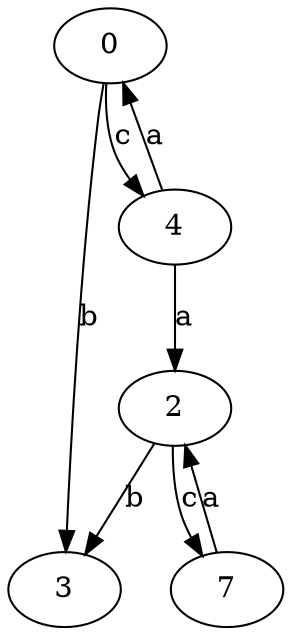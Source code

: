 strict digraph  {
0;
2;
3;
4;
7;
0 -> 3  [label=b];
0 -> 4  [label=c];
2 -> 3  [label=b];
2 -> 7  [label=c];
4 -> 0  [label=a];
4 -> 2  [label=a];
7 -> 2  [label=a];
}
